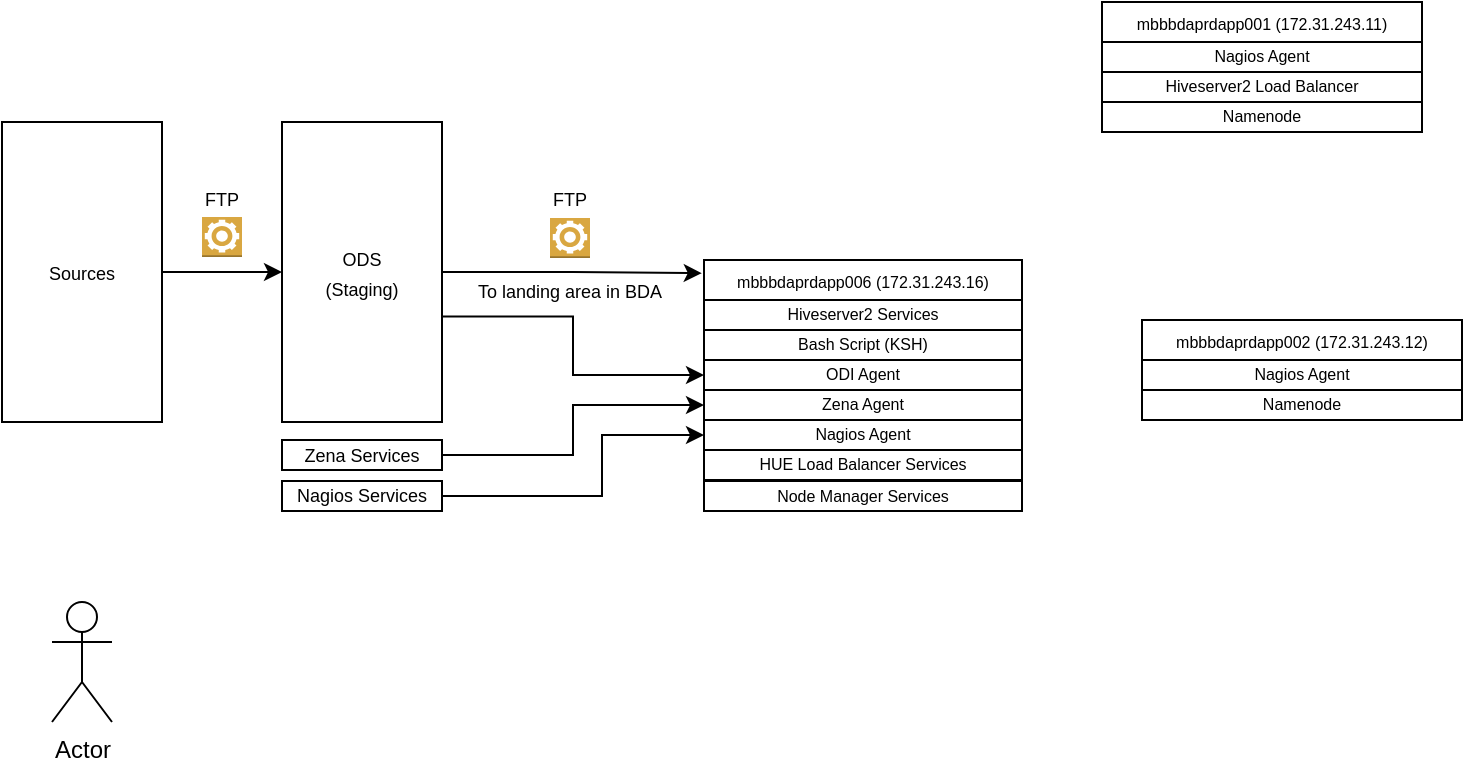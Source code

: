 <mxfile version="22.1.11" type="github">
  <diagram id="C5RBs43oDa-KdzZeNtuy" name="Page-1">
    <mxGraphModel dx="865" dy="429" grid="1" gridSize="10" guides="1" tooltips="1" connect="1" arrows="1" fold="1" page="1" pageScale="1" pageWidth="827" pageHeight="583" math="0" shadow="0">
      <root>
        <mxCell id="WIyWlLk6GJQsqaUBKTNV-0" />
        <mxCell id="WIyWlLk6GJQsqaUBKTNV-1" parent="WIyWlLk6GJQsqaUBKTNV-0" />
        <mxCell id="PbRjBfNZ1IPVbh-uNb9a-57" style="edgeStyle=orthogonalEdgeStyle;rounded=0;orthogonalLoop=1;jettySize=auto;html=1;entryX=0;entryY=0.5;entryDx=0;entryDy=0;exitX=1;exitY=0.5;exitDx=0;exitDy=0;" edge="1" parent="WIyWlLk6GJQsqaUBKTNV-1" source="ZHkyda2_ylCRjAt9gWxV-0" target="ZHkyda2_ylCRjAt9gWxV-3">
          <mxGeometry relative="1" as="geometry" />
        </mxCell>
        <mxCell id="ZHkyda2_ylCRjAt9gWxV-0" value="&lt;font style=&quot;font-size: 9px;&quot;&gt;Zena Services&lt;/font&gt;" style="rounded=0;whiteSpace=wrap;html=1;fontSize=9;" parent="WIyWlLk6GJQsqaUBKTNV-1" vertex="1">
          <mxGeometry x="150" y="249" width="80" height="15" as="geometry" />
        </mxCell>
        <mxCell id="PbRjBfNZ1IPVbh-uNb9a-93" style="edgeStyle=orthogonalEdgeStyle;rounded=0;orthogonalLoop=1;jettySize=auto;html=1;entryX=0;entryY=0.5;entryDx=0;entryDy=0;exitX=1;exitY=0.5;exitDx=0;exitDy=0;" edge="1" parent="WIyWlLk6GJQsqaUBKTNV-1" source="ZHkyda2_ylCRjAt9gWxV-1" target="ZHkyda2_ylCRjAt9gWxV-4">
          <mxGeometry relative="1" as="geometry">
            <Array as="points">
              <mxPoint x="310" y="277" />
              <mxPoint x="310" y="246" />
            </Array>
          </mxGeometry>
        </mxCell>
        <mxCell id="ZHkyda2_ylCRjAt9gWxV-1" value="&lt;font style=&quot;font-size: 9px;&quot;&gt;Nagios Services&lt;/font&gt;" style="rounded=0;whiteSpace=wrap;html=1;fontSize=9;" parent="WIyWlLk6GJQsqaUBKTNV-1" vertex="1">
          <mxGeometry x="150" y="269.5" width="80" height="15" as="geometry" />
        </mxCell>
        <mxCell id="PbRjBfNZ1IPVbh-uNb9a-10" value="" style="edgeStyle=orthogonalEdgeStyle;rounded=0;orthogonalLoop=1;jettySize=auto;html=1;entryX=0;entryY=0.5;entryDx=0;entryDy=0;exitX=1;exitY=0.5;exitDx=0;exitDy=0;" edge="1" parent="WIyWlLk6GJQsqaUBKTNV-1" source="PbRjBfNZ1IPVbh-uNb9a-8" target="PbRjBfNZ1IPVbh-uNb9a-9">
          <mxGeometry relative="1" as="geometry" />
        </mxCell>
        <mxCell id="PbRjBfNZ1IPVbh-uNb9a-8" value="&lt;font style=&quot;font-size: 9px;&quot;&gt;Sources&lt;/font&gt;" style="rounded=0;whiteSpace=wrap;html=1;verticalAlign=middle;" vertex="1" parent="WIyWlLk6GJQsqaUBKTNV-1">
          <mxGeometry x="10" y="90" width="80" height="150" as="geometry" />
        </mxCell>
        <mxCell id="PbRjBfNZ1IPVbh-uNb9a-24" style="edgeStyle=orthogonalEdgeStyle;rounded=0;orthogonalLoop=1;jettySize=auto;html=1;entryX=-0.007;entryY=0.329;entryDx=0;entryDy=0;entryPerimeter=0;exitX=1;exitY=0.5;exitDx=0;exitDy=0;" edge="1" parent="WIyWlLk6GJQsqaUBKTNV-1" source="PbRjBfNZ1IPVbh-uNb9a-9" target="ZHkyda2_ylCRjAt9gWxV-2">
          <mxGeometry relative="1" as="geometry" />
        </mxCell>
        <mxCell id="PbRjBfNZ1IPVbh-uNb9a-71" style="edgeStyle=orthogonalEdgeStyle;rounded=0;orthogonalLoop=1;jettySize=auto;html=1;entryX=0;entryY=0.5;entryDx=0;entryDy=0;exitX=0.977;exitY=0.648;exitDx=0;exitDy=0;exitPerimeter=0;" edge="1" parent="WIyWlLk6GJQsqaUBKTNV-1" source="PbRjBfNZ1IPVbh-uNb9a-9" target="ZHkyda2_ylCRjAt9gWxV-5">
          <mxGeometry relative="1" as="geometry" />
        </mxCell>
        <mxCell id="PbRjBfNZ1IPVbh-uNb9a-9" value="&lt;font style=&quot;font-size: 9px;&quot;&gt;ODS&lt;br&gt;(Staging)&lt;/font&gt;" style="rounded=0;whiteSpace=wrap;html=1;" vertex="1" parent="WIyWlLk6GJQsqaUBKTNV-1">
          <mxGeometry x="150" y="90" width="80" height="150" as="geometry" />
        </mxCell>
        <mxCell id="PbRjBfNZ1IPVbh-uNb9a-22" value="" style="group" vertex="1" connectable="0" parent="WIyWlLk6GJQsqaUBKTNV-1">
          <mxGeometry x="100" y="117.5" width="40" height="40" as="geometry" />
        </mxCell>
        <mxCell id="PbRjBfNZ1IPVbh-uNb9a-15" value="" style="outlineConnect=0;dashed=0;verticalLabelPosition=bottom;verticalAlign=top;align=center;html=1;shape=mxgraph.aws3.worker;fillColor=#D9A741;gradientColor=none;" vertex="1" parent="PbRjBfNZ1IPVbh-uNb9a-22">
          <mxGeometry x="10" y="20" width="20" height="20" as="geometry" />
        </mxCell>
        <mxCell id="PbRjBfNZ1IPVbh-uNb9a-20" value="&lt;font style=&quot;font-size: 9px;&quot;&gt;FTP&lt;/font&gt;" style="text;html=1;strokeColor=none;fillColor=none;align=center;verticalAlign=middle;whiteSpace=wrap;rounded=0;" vertex="1" parent="PbRjBfNZ1IPVbh-uNb9a-22">
          <mxGeometry width="40" height="20" as="geometry" />
        </mxCell>
        <mxCell id="PbRjBfNZ1IPVbh-uNb9a-25" value="" style="group" vertex="1" connectable="0" parent="WIyWlLk6GJQsqaUBKTNV-1">
          <mxGeometry x="274" y="118" width="40" height="40" as="geometry" />
        </mxCell>
        <mxCell id="PbRjBfNZ1IPVbh-uNb9a-26" value="" style="outlineConnect=0;dashed=0;verticalLabelPosition=bottom;verticalAlign=top;align=center;html=1;shape=mxgraph.aws3.worker;fillColor=#D9A741;gradientColor=none;" vertex="1" parent="PbRjBfNZ1IPVbh-uNb9a-25">
          <mxGeometry x="10" y="20" width="20" height="20" as="geometry" />
        </mxCell>
        <mxCell id="PbRjBfNZ1IPVbh-uNb9a-27" value="&lt;font style=&quot;font-size: 9px;&quot;&gt;FTP&lt;/font&gt;" style="text;html=1;strokeColor=none;fillColor=none;align=center;verticalAlign=middle;whiteSpace=wrap;rounded=0;" vertex="1" parent="PbRjBfNZ1IPVbh-uNb9a-25">
          <mxGeometry width="40" height="20" as="geometry" />
        </mxCell>
        <mxCell id="PbRjBfNZ1IPVbh-uNb9a-59" value="&lt;font style=&quot;font-size: 9px;&quot;&gt;To landing area in BDA&lt;/font&gt;" style="text;html=1;strokeColor=none;fillColor=none;align=center;verticalAlign=middle;whiteSpace=wrap;rounded=0;" vertex="1" parent="WIyWlLk6GJQsqaUBKTNV-1">
          <mxGeometry x="244" y="164" width="100" height="20" as="geometry" />
        </mxCell>
        <mxCell id="ZHkyda2_ylCRjAt9gWxV-2" value="&lt;font style=&quot;font-size: 8px;&quot;&gt;mbbbdaprdapp006&amp;nbsp;(172.31.243.16)&lt;/font&gt;" style="rounded=0;whiteSpace=wrap;html=1;imageVerticalAlign=top;verticalAlign=middle;container=0;" parent="WIyWlLk6GJQsqaUBKTNV-1" vertex="1">
          <mxGeometry x="361" y="159" width="159" height="20" as="geometry" />
        </mxCell>
        <mxCell id="ZHkyda2_ylCRjAt9gWxV-3" value="&lt;font style=&quot;font-size: 8px;&quot;&gt;Zena Agent&lt;/font&gt;" style="rounded=0;whiteSpace=wrap;html=1;verticalAlign=bottom;container=0;" parent="WIyWlLk6GJQsqaUBKTNV-1" vertex="1">
          <mxGeometry x="361" y="224" width="159" height="15" as="geometry" />
        </mxCell>
        <mxCell id="ZHkyda2_ylCRjAt9gWxV-4" value="&lt;font style=&quot;font-size: 8px;&quot;&gt;Nagios Agent&lt;/font&gt;" style="rounded=0;whiteSpace=wrap;html=1;verticalAlign=bottom;container=0;" parent="WIyWlLk6GJQsqaUBKTNV-1" vertex="1">
          <mxGeometry x="361" y="239" width="159" height="15" as="geometry" />
        </mxCell>
        <mxCell id="ZHkyda2_ylCRjAt9gWxV-5" value="&lt;font style=&quot;font-size: 8px;&quot;&gt;ODI Agent&lt;/font&gt;" style="rounded=0;whiteSpace=wrap;html=1;verticalAlign=bottom;container=0;" parent="WIyWlLk6GJQsqaUBKTNV-1" vertex="1">
          <mxGeometry x="361" y="209" width="159" height="15" as="geometry" />
        </mxCell>
        <mxCell id="PbRjBfNZ1IPVbh-uNb9a-76" value="&lt;span style=&quot;font-size: 8px;&quot;&gt;Bash Script (KSH)&lt;/span&gt;" style="rounded=0;whiteSpace=wrap;html=1;verticalAlign=bottom;container=0;" vertex="1" parent="WIyWlLk6GJQsqaUBKTNV-1">
          <mxGeometry x="361" y="194" width="159" height="15" as="geometry" />
        </mxCell>
        <mxCell id="PbRjBfNZ1IPVbh-uNb9a-66" value="&lt;font style=&quot;&quot;&gt;&lt;font style=&quot;font-size: 8px;&quot;&gt;mbbbdaprdapp001&amp;nbsp;(172.31.243.11)&lt;/font&gt;&lt;br&gt;&lt;/font&gt;" style="rounded=0;whiteSpace=wrap;html=1;verticalAlign=middle;container=0;" vertex="1" parent="WIyWlLk6GJQsqaUBKTNV-1">
          <mxGeometry x="560" y="30" width="160" height="20" as="geometry" />
        </mxCell>
        <mxCell id="PbRjBfNZ1IPVbh-uNb9a-67" value="&lt;font style=&quot;font-size: 8px;&quot;&gt;Nagios Agent&lt;/font&gt;" style="rounded=0;whiteSpace=wrap;html=1;verticalAlign=bottom;container=0;" vertex="1" parent="WIyWlLk6GJQsqaUBKTNV-1">
          <mxGeometry x="560" y="50" width="160" height="15" as="geometry" />
        </mxCell>
        <mxCell id="PbRjBfNZ1IPVbh-uNb9a-69" value="&lt;font style=&quot;&quot;&gt;&lt;font style=&quot;font-size: 8px;&quot;&gt;mbbbdaprdapp002&amp;nbsp;(172.31.243.12)&lt;/font&gt;&lt;br&gt;&lt;/font&gt;" style="rounded=0;whiteSpace=wrap;html=1;verticalAlign=middle;" vertex="1" parent="WIyWlLk6GJQsqaUBKTNV-1">
          <mxGeometry x="580" y="189" width="160" height="20" as="geometry" />
        </mxCell>
        <mxCell id="PbRjBfNZ1IPVbh-uNb9a-70" value="&lt;font style=&quot;font-size: 8px;&quot;&gt;Nagios Agent&lt;/font&gt;" style="rounded=0;whiteSpace=wrap;html=1;verticalAlign=bottom;container=0;" vertex="1" parent="WIyWlLk6GJQsqaUBKTNV-1">
          <mxGeometry x="580" y="209" width="160" height="15" as="geometry" />
        </mxCell>
        <mxCell id="PbRjBfNZ1IPVbh-uNb9a-85" value="&lt;span style=&quot;font-size: 8px;&quot;&gt;Hiveserver2 Services&lt;/span&gt;" style="rounded=0;whiteSpace=wrap;html=1;verticalAlign=bottom;container=0;" vertex="1" parent="WIyWlLk6GJQsqaUBKTNV-1">
          <mxGeometry x="361" y="179" width="159" height="15" as="geometry" />
        </mxCell>
        <mxCell id="PbRjBfNZ1IPVbh-uNb9a-86" value="&lt;font style=&quot;font-size: 8px;&quot;&gt;Hiveserver2 Load Balancer&lt;/font&gt;" style="rounded=0;whiteSpace=wrap;html=1;verticalAlign=bottom;container=0;" vertex="1" parent="WIyWlLk6GJQsqaUBKTNV-1">
          <mxGeometry x="560" y="65" width="160" height="15" as="geometry" />
        </mxCell>
        <mxCell id="PbRjBfNZ1IPVbh-uNb9a-88" value="&lt;span style=&quot;font-size: 8px;&quot;&gt;Namenode&lt;/span&gt;" style="rounded=0;whiteSpace=wrap;html=1;verticalAlign=bottom;container=0;" vertex="1" parent="WIyWlLk6GJQsqaUBKTNV-1">
          <mxGeometry x="560" y="80" width="160" height="15" as="geometry" />
        </mxCell>
        <mxCell id="PbRjBfNZ1IPVbh-uNb9a-89" value="&lt;font style=&quot;font-size: 8px;&quot;&gt;Namenode&lt;/font&gt;" style="rounded=0;whiteSpace=wrap;html=1;verticalAlign=bottom;container=0;" vertex="1" parent="WIyWlLk6GJQsqaUBKTNV-1">
          <mxGeometry x="580" y="224" width="160" height="15" as="geometry" />
        </mxCell>
        <mxCell id="PbRjBfNZ1IPVbh-uNb9a-90" value="Actor" style="shape=umlActor;verticalLabelPosition=bottom;verticalAlign=top;html=1;outlineConnect=0;" vertex="1" parent="WIyWlLk6GJQsqaUBKTNV-1">
          <mxGeometry x="35" y="330" width="30" height="60" as="geometry" />
        </mxCell>
        <mxCell id="PbRjBfNZ1IPVbh-uNb9a-91" value="&lt;span style=&quot;font-size: 8px;&quot;&gt;HUE Load Balancer Services&lt;/span&gt;" style="rounded=0;whiteSpace=wrap;html=1;verticalAlign=bottom;container=0;" vertex="1" parent="WIyWlLk6GJQsqaUBKTNV-1">
          <mxGeometry x="361" y="254" width="159" height="15" as="geometry" />
        </mxCell>
        <mxCell id="PbRjBfNZ1IPVbh-uNb9a-92" value="&lt;span style=&quot;font-size: 8px;&quot;&gt;Node Manager Services&lt;/span&gt;" style="rounded=0;whiteSpace=wrap;html=1;verticalAlign=bottom;container=0;" vertex="1" parent="WIyWlLk6GJQsqaUBKTNV-1">
          <mxGeometry x="361" y="269.5" width="159" height="15" as="geometry" />
        </mxCell>
      </root>
    </mxGraphModel>
  </diagram>
</mxfile>
